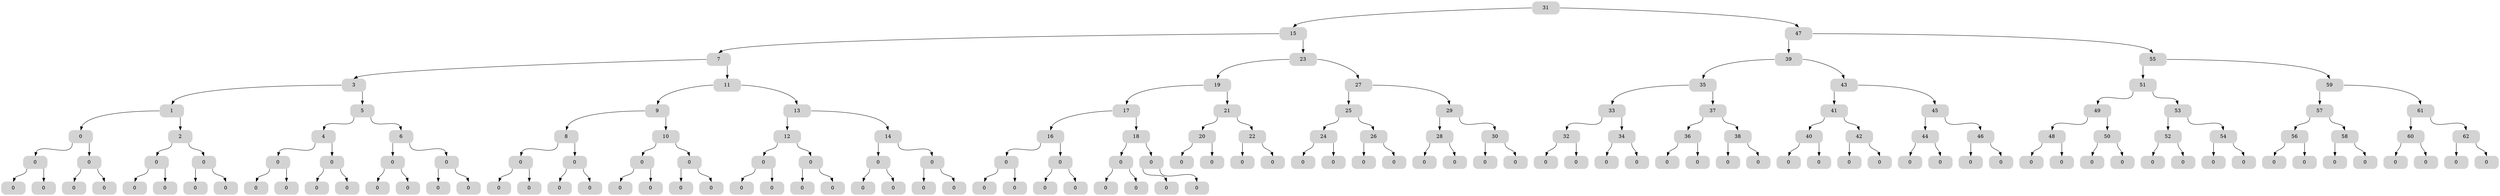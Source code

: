 digraph {
	node [color=lightgray fillcolor=lightgray fontcolor=black shape=record style="filled, rounded"]
	139855752720048 [label="<l>|<v> 31|<r>"]
	139855752720048:l -> 139855752720096:v
	139855752720048:r -> 139855750228432:v
	139855752720096 [label="<l>|<v> 15|<r>"]
	139855752720096:l -> 139855752720192:v
	139855752720096:r -> 139855750226944:v
	139855750228432 [label="<l>|<v> 47|<r>"]
	139855750228432:l -> 139855750228528:v
	139855750228432:r -> 139855750229920:v
	139855752720192 [label="<l>|<v> 7|<r>"]
	139855752720192:l -> 139855752720000:v
	139855752720192:r -> 139855750226272:v
	139855750226944 [label="<l>|<v> 23|<r>"]
	139855750226944:l -> 139855750227040:v
	139855750226944:r -> 139855750227712:v
	139855750228528 [label="<l>|<v> 39|<r>"]
	139855750228528:l -> 139855750227808:v
	139855750228528:r -> 139855750229296:v
	139855750229920 [label="<l>|<v> 55|<r>"]
	139855750229920:l -> 139855750279232:v
	139855750229920:r -> 139855750279904:v
	139855752720000 [label="<l>|<v> 3|<r>"]
	139855752720000:l -> 139855752718464:v
	139855752720000:r -> 139855750225984:v
	139855750226272 [label="<l>|<v> 11|<r>"]
	139855750226272:l -> 139855750226368:v
	139855750226272:r -> 139855750226656:v
	139855750227040 [label="<l>|<v> 19|<r>"]
	139855750227040:l -> 139855750227136:v
	139855750227040:r -> 139855750227424:v
	139855750227712 [label="<l>|<v> 27|<r>"]
	139855750227712:l -> 139855750227856:v
	139855750227712:r -> 139855750228144:v
	139855750227808 [label="<l>|<v> 35|<r>"]
	139855750227808:l -> 139855750228672:v
	139855750227808:r -> 139855750228960:v
	139855750229296 [label="<l>|<v> 43|<r>"]
	139855750229296:l -> 139855750229344:v
	139855750229296:r -> 139855750229632:v
	139855750279232 [label="<l>|<v> 51|<r>"]
	139855750279232:l -> 139855750279328:v
	139855750279232:r -> 139855750279616:v
	139855750279904 [label="<l>|<v> 59|<r>"]
	139855750279904:l -> 139855750280000:v
	139855750279904:r -> 139855750280288:v
	139855752718464 [label="<l>|<v> 1|<r>"]
	139855752718464:l -> 139855752720336:v
	139855752718464:r -> 139855752718272:v
	139855750225984 [label="<l>|<v> 5|<r>"]
	139855750225984:l -> 139855750226080:v
	139855750225984:r -> 139855750226176:v
	139855750226368 [label="<l>|<v> 9|<r>"]
	139855750226368:l -> 139855750226464:v
	139855750226368:r -> 139855750226560:v
	139855750226656 [label="<l>|<v> 13|<r>"]
	139855750226656:l -> 139855750226752:v
	139855750226656:r -> 139855750226848:v
	139855750227136 [label="<l>|<v> 17|<r>"]
	139855750227136:l -> 139855750227232:v
	139855750227136:r -> 139855750227328:v
	139855750227424 [label="<l>|<v> 21|<r>"]
	139855750227424:l -> 139855750227520:v
	139855750227424:r -> 139855750227616:v
	139855750227856 [label="<l>|<v> 25|<r>"]
	139855750227856:l -> 139855750227952:v
	139855750227856:r -> 139855750228048:v
	139855750228144 [label="<l>|<v> 29|<r>"]
	139855750228144:l -> 139855750228240:v
	139855750228144:r -> 139855750228336:v
	139855750228672 [label="<l>|<v> 33|<r>"]
	139855750228672:l -> 139855750228768:v
	139855750228672:r -> 139855750228864:v
	139855750228960 [label="<l>|<v> 37|<r>"]
	139855750228960:l -> 139855750229056:v
	139855750228960:r -> 139855750229152:v
	139855750229344 [label="<l>|<v> 41|<r>"]
	139855750229344:l -> 139855750229440:v
	139855750229344:r -> 139855750229536:v
	139855750229632 [label="<l>|<v> 45|<r>"]
	139855750229632:l -> 139855750229728:v
	139855750229632:r -> 139855750229824:v
	139855750279328 [label="<l>|<v> 49|<r>"]
	139855750279328:l -> 139855750279424:v
	139855750279328:r -> 139855750279520:v
	139855750279616 [label="<l>|<v> 53|<r>"]
	139855750279616:l -> 139855750279712:v
	139855750279616:r -> 139855750279760:v
	139855750280000 [label="<l>|<v> 57|<r>"]
	139855750280000:l -> 139855750280096:v
	139855750280000:r -> 139855750280192:v
	139855750280288 [label="<l>|<v> 61|<r>"]
	139855750280288:l -> 139855750280384:v
	139855750280288:r -> 139855750280480:v
	139855752720336 [label="<l>|<v> 0|<r>"]
	139855752720336:l -> 139855754137264:v
	139855752720336:r -> 139855760684704:v
	139855752718272 [label="<l>|<v> 2|<r>"]
	139855752718272:l -> 139855763618880:v
	139855752718272:r -> 139855758294128:v
	139855750226080 [label="<l>|<v> 4|<r>"]
	139855750226080:l -> 139855758294608:v
	139855750226080:r -> 139855758294368:v
	139855750226176 [label="<l>|<v> 6|<r>"]
	139855750226176:l -> 139855754276976:v
	139855750226176:r -> 139855754280720:v
	139855750226464 [label="<l>|<v> 8|<r>"]
	139855750226464:l -> 139855758053440:v
	139855750226464:r -> 139855758055696:v
	139855750226560 [label="<l>|<v> 10|<r>"]
	139855750226560:l -> 139855758054256:v
	139855750226560:r -> 139855758055840:v
	139855750226752 [label="<l>|<v> 12|<r>"]
	139855750226752:l -> 139855752650656:v
	139855750226752:r -> 139855758072464:v
	139855750226848 [label="<l>|<v> 14|<r>"]
	139855750226848:l -> 139855758072848:v
	139855750226848:r -> 139855758072896:v
	139855750227232 [label="<l>|<v> 16|<r>"]
	139855750227232:l -> 139855758073712:v
	139855750227232:r -> 139855758073424:v
	139855750227328 [label="<l>|<v> 18|<r>"]
	139855750227328:l -> 139855758071408:v
	139855750227328:r -> 139855758073472:v
	139855750227520 [label="<l>|<v> 20|<r>"]
	139855750227520:l -> 139855758071648:v
	139855750227520:r -> 139855758069920:v
	139855750227616 [label="<l>|<v> 22|<r>"]
	139855750227616:l -> 139855758071744:v
	139855750227616:r -> 139855760633088:v
	139855750227952 [label="<l>|<v> 24|<r>"]
	139855750227952:l -> 139855760633280:v
	139855750227952:r -> 139855760630064:v
	139855750228048 [label="<l>|<v> 26|<r>"]
	139855750228048:l -> 139855760633616:v
	139855750228048:r -> 139855760633568:v
	139855750228240 [label="<l>|<v> 28|<r>"]
	139855750228240:l -> 139855760632848:v
	139855750228240:r -> 139855760633184:v
	139855750228336 [label="<l>|<v> 30|<r>"]
	139855750228336:l -> 139855746011824:v
	139855750228336:r -> 139855746014944:v
	139855750228768 [label="<l>|<v> 32|<r>"]
	139855750228768:l -> 139855746012064:v
	139855750228768:r -> 139855746013216:v
	139855750228864 [label="<l>|<v> 34|<r>"]
	139855750228864:l -> 139855758121472:v
	139855750228864:r -> 139855758121424:v
	139855750229056 [label="<l>|<v> 36|<r>"]
	139855750229056:l -> 139855758121856:v
	139855750229056:r -> 139855758122528:v
	139855750229152 [label="<l>|<v> 38|<r>"]
	139855750229152:l -> 139855758122864:v
	139855750229152:r -> 139855746150560:v
	139855750229440 [label="<l>|<v> 40|<r>"]
	139855750229440:l -> 139855746153776:v
	139855750229440:r -> 139855746087664:v
	139855750229536 [label="<l>|<v> 42|<r>"]
	139855750229536:l -> 139855746088384:v
	139855750229536:r -> 139855746087712:v
	139855750229728 [label="<l>|<v> 44|<r>"]
	139855750229728:l -> 139855751875984:v
	139855750229728:r -> 139855751874976:v
	139855750229824 [label="<l>|<v> 46|<r>"]
	139855750229824:l -> 139855751876320:v
	139855750229824:r -> 139855751874736:v
	139855750279424 [label="<l>|<v> 48|<r>"]
	139855750279424:l -> 139855751874688:v
	139855750279424:r -> 139855751874400:v
	139855750279520 [label="<l>|<v> 50|<r>"]
	139855750279520:l -> 139855754183968:v
	139855750279520:r -> 139855754185408:v
	139855750279712 [label="<l>|<v> 52|<r>"]
	139855750279712:l -> 139855754137216:v
	139855750279712:r -> 139855752718944:v
	139855750279760 [label="<l>|<v> 54|<r>"]
	139855750279760:l -> 139855752718752:v
	139855750279760:r -> 139855752719184:v
	139855750280096 [label="<l>|<v> 56|<r>"]
	139855750280096:l -> 139855752719040:v
	139855750280096:r -> 139855752719616:v
	139855750280192 [label="<l>|<v> 58|<r>"]
	139855750280192:l -> 139855752719424:v
	139855750280192:r -> 139855752718512:v
	139855750280384 [label="<l>|<v> 60|<r>"]
	139855750280384:l -> 139855752718560:v
	139855750280384:r -> 139855752718704:v
	139855750280480 [label="<l>|<v> 62|<r>"]
	139855750280480:l -> 139855752719760:v
	139855750280480:r -> 139855752719856:v
	139855754137264 [label="<l>|<v> 0|<r>"]
	139855754137264:l -> 139855752719280:v
	139855754137264:r -> 139855752719088:v
	139855760684704 [label="<l>|<v> 0|<r>"]
	139855760684704:l -> 139855752719376:v
	139855760684704:r -> 139855750280576:v
	139855763618880 [label="<l>|<v> 0|<r>"]
	139855763618880:l -> 139855750280720:v
	139855763618880:r -> 139855750280864:v
	139855758294128 [label="<l>|<v> 0|<r>"]
	139855758294128:l -> 139855750280960:v
	139855758294128:r -> 139855750281152:v
	139855758294608 [label="<l>|<v> 0|<r>"]
	139855758294608:l -> 139855750281296:v
	139855758294608:r -> 139855750281440:v
	139855758294368 [label="<l>|<v> 0|<r>"]
	139855758294368:l -> 139855750281632:v
	139855758294368:r -> 139855750281728:v
	139855754276976 [label="<l>|<v> 0|<r>"]
	139855754276976:l -> 139855750281872:v
	139855754276976:r -> 139855750281968:v
	139855754280720 [label="<l>|<v> 0|<r>"]
	139855754280720:l -> 139855750282016:v
	139855754280720:r -> 139855750282112:v
	139855758053440 [label="<l>|<v> 0|<r>"]
	139855758053440:l -> 139855750282208:v
	139855758053440:r -> 139855750280768:v
	139855758055696 [label="<l>|<v> 0|<r>"]
	139855758055696:l -> 139855750282352:v
	139855758055696:r -> 139855750282448:v
	139855758054256 [label="<l>|<v> 0|<r>"]
	139855758054256:l -> 139855750282544:v
	139855758054256:r -> 139855750281104:v
	139855758055840 [label="<l>|<v> 0|<r>"]
	139855758055840:l -> 139855750282784:v
	139855758055840:r -> 139855750283024:v
	139855752650656 [label="<l>|<v> 0|<r>"]
	139855752650656:l -> 139855750282976:v
	139855752650656:r -> 139855750283216:v
	139855758072464 [label="<l>|<v> 0|<r>"]
	139855758072464:l -> 139855750281584:v
	139855758072464:r -> 139855750282592:v
	139855758072848 [label="<l>|<v> 0|<r>"]
	139855758072848:l -> 139855750282832:v
	139855758072848:r -> 139855750283072:v
	139855758072896 [label="<l>|<v> 0|<r>"]
	139855758072896:l -> 139855750281248:v
	139855758072896:r -> 139855750172736:v
	139855758073712 [label="<l>|<v> 0|<r>"]
	139855758073712:l -> 139855750172832:v
	139855758073712:r -> 139855750172928:v
	139855758073424 [label="<l>|<v> 0|<r>"]
	139855758073424:l -> 139855750173024:v
	139855758073424:r -> 139855750173120:v
	139855758071408 [label="<l>|<v> 0|<r>"]
	139855758071408:l -> 139855750173216:v
	139855758071408:r -> 139855750173312:v
	139855758073472 [label="<l>|<v> 0|<r>"]
	139855758073472:l -> 139855750173408:v
	139855758073472:r -> 139855750173504:v
	139855758071648 [label="<l>|<v> 0|<r>"]
	139855758069920 [label="<l>|<v> 0|<r>"]
	139855758071744 [label="<l>|<v> 0|<r>"]
	139855760633088 [label="<l>|<v> 0|<r>"]
	139855760633280 [label="<l>|<v> 0|<r>"]
	139855760630064 [label="<l>|<v> 0|<r>"]
	139855760633616 [label="<l>|<v> 0|<r>"]
	139855760633568 [label="<l>|<v> 0|<r>"]
	139855760632848 [label="<l>|<v> 0|<r>"]
	139855760633184 [label="<l>|<v> 0|<r>"]
	139855746011824 [label="<l>|<v> 0|<r>"]
	139855746014944 [label="<l>|<v> 0|<r>"]
	139855746012064 [label="<l>|<v> 0|<r>"]
	139855746013216 [label="<l>|<v> 0|<r>"]
	139855758121472 [label="<l>|<v> 0|<r>"]
	139855758121424 [label="<l>|<v> 0|<r>"]
	139855758121856 [label="<l>|<v> 0|<r>"]
	139855758122528 [label="<l>|<v> 0|<r>"]
	139855758122864 [label="<l>|<v> 0|<r>"]
	139855746150560 [label="<l>|<v> 0|<r>"]
	139855746153776 [label="<l>|<v> 0|<r>"]
	139855746087664 [label="<l>|<v> 0|<r>"]
	139855746088384 [label="<l>|<v> 0|<r>"]
	139855746087712 [label="<l>|<v> 0|<r>"]
	139855751875984 [label="<l>|<v> 0|<r>"]
	139855751874976 [label="<l>|<v> 0|<r>"]
	139855751876320 [label="<l>|<v> 0|<r>"]
	139855751874736 [label="<l>|<v> 0|<r>"]
	139855751874688 [label="<l>|<v> 0|<r>"]
	139855751874400 [label="<l>|<v> 0|<r>"]
	139855754183968 [label="<l>|<v> 0|<r>"]
	139855754185408 [label="<l>|<v> 0|<r>"]
	139855754137216 [label="<l>|<v> 0|<r>"]
	139855752718944 [label="<l>|<v> 0|<r>"]
	139855752718752 [label="<l>|<v> 0|<r>"]
	139855752719184 [label="<l>|<v> 0|<r>"]
	139855752719040 [label="<l>|<v> 0|<r>"]
	139855752719616 [label="<l>|<v> 0|<r>"]
	139855752719424 [label="<l>|<v> 0|<r>"]
	139855752718512 [label="<l>|<v> 0|<r>"]
	139855752718560 [label="<l>|<v> 0|<r>"]
	139855752718704 [label="<l>|<v> 0|<r>"]
	139855752719760 [label="<l>|<v> 0|<r>"]
	139855752719856 [label="<l>|<v> 0|<r>"]
	139855752719280 [label="<l>|<v> 0|<r>"]
	139855752719088 [label="<l>|<v> 0|<r>"]
	139855752719376 [label="<l>|<v> 0|<r>"]
	139855750280576 [label="<l>|<v> 0|<r>"]
	139855750280720 [label="<l>|<v> 0|<r>"]
	139855750280864 [label="<l>|<v> 0|<r>"]
	139855750280960 [label="<l>|<v> 0|<r>"]
	139855750281152 [label="<l>|<v> 0|<r>"]
	139855750281296 [label="<l>|<v> 0|<r>"]
	139855750281440 [label="<l>|<v> 0|<r>"]
	139855750281632 [label="<l>|<v> 0|<r>"]
	139855750281728 [label="<l>|<v> 0|<r>"]
	139855750281872 [label="<l>|<v> 0|<r>"]
	139855750281968 [label="<l>|<v> 0|<r>"]
	139855750282016 [label="<l>|<v> 0|<r>"]
	139855750282112 [label="<l>|<v> 0|<r>"]
	139855750282208 [label="<l>|<v> 0|<r>"]
	139855750280768 [label="<l>|<v> 0|<r>"]
	139855750282352 [label="<l>|<v> 0|<r>"]
	139855750282448 [label="<l>|<v> 0|<r>"]
	139855750282544 [label="<l>|<v> 0|<r>"]
	139855750281104 [label="<l>|<v> 0|<r>"]
	139855750282784 [label="<l>|<v> 0|<r>"]
	139855750283024 [label="<l>|<v> 0|<r>"]
	139855750282976 [label="<l>|<v> 0|<r>"]
	139855750283216 [label="<l>|<v> 0|<r>"]
	139855750281584 [label="<l>|<v> 0|<r>"]
	139855750282592 [label="<l>|<v> 0|<r>"]
	139855750282832 [label="<l>|<v> 0|<r>"]
	139855750283072 [label="<l>|<v> 0|<r>"]
	139855750281248 [label="<l>|<v> 0|<r>"]
	139855750172736 [label="<l>|<v> 0|<r>"]
	139855750172832 [label="<l>|<v> 0|<r>"]
	139855750172928 [label="<l>|<v> 0|<r>"]
	139855750173024 [label="<l>|<v> 0|<r>"]
	139855750173120 [label="<l>|<v> 0|<r>"]
	139855750173216 [label="<l>|<v> 0|<r>"]
	139855750173312 [label="<l>|<v> 0|<r>"]
	139855750173408 [label="<l>|<v> 0|<r>"]
	139855750173504 [label="<l>|<v> 0|<r>"]
}
